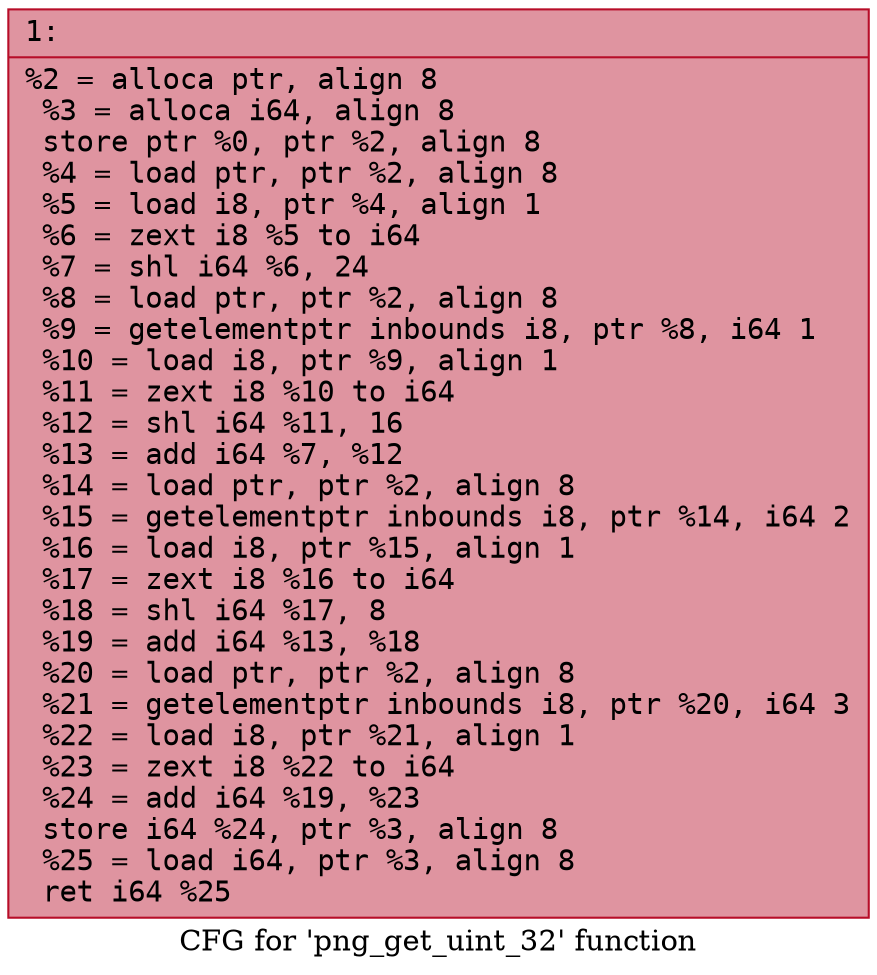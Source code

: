 digraph "CFG for 'png_get_uint_32' function" {
	label="CFG for 'png_get_uint_32' function";

	Node0x600001f7a120 [shape=record,color="#b70d28ff", style=filled, fillcolor="#b70d2870" fontname="Courier",label="{1:\l|  %2 = alloca ptr, align 8\l  %3 = alloca i64, align 8\l  store ptr %0, ptr %2, align 8\l  %4 = load ptr, ptr %2, align 8\l  %5 = load i8, ptr %4, align 1\l  %6 = zext i8 %5 to i64\l  %7 = shl i64 %6, 24\l  %8 = load ptr, ptr %2, align 8\l  %9 = getelementptr inbounds i8, ptr %8, i64 1\l  %10 = load i8, ptr %9, align 1\l  %11 = zext i8 %10 to i64\l  %12 = shl i64 %11, 16\l  %13 = add i64 %7, %12\l  %14 = load ptr, ptr %2, align 8\l  %15 = getelementptr inbounds i8, ptr %14, i64 2\l  %16 = load i8, ptr %15, align 1\l  %17 = zext i8 %16 to i64\l  %18 = shl i64 %17, 8\l  %19 = add i64 %13, %18\l  %20 = load ptr, ptr %2, align 8\l  %21 = getelementptr inbounds i8, ptr %20, i64 3\l  %22 = load i8, ptr %21, align 1\l  %23 = zext i8 %22 to i64\l  %24 = add i64 %19, %23\l  store i64 %24, ptr %3, align 8\l  %25 = load i64, ptr %3, align 8\l  ret i64 %25\l}"];
}
